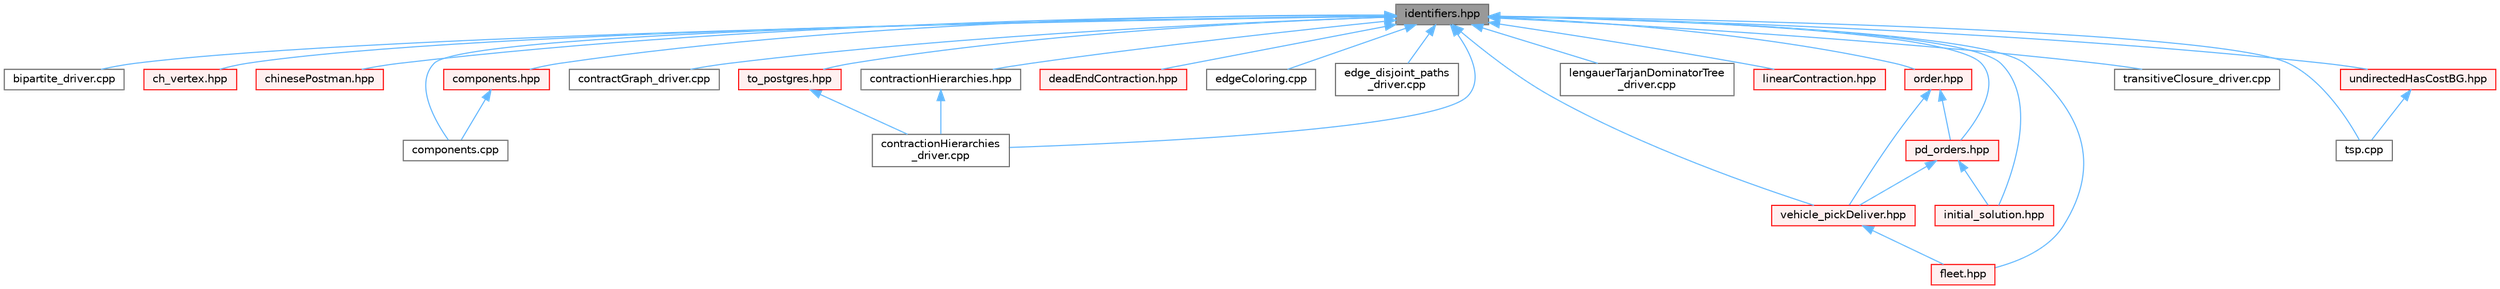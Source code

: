 digraph "identifiers.hpp"
{
 // LATEX_PDF_SIZE
  bgcolor="transparent";
  edge [fontname=Helvetica,fontsize=10,labelfontname=Helvetica,labelfontsize=10];
  node [fontname=Helvetica,fontsize=10,shape=box,height=0.2,width=0.4];
  Node1 [id="Node000001",label="identifiers.hpp",height=0.2,width=0.4,color="gray40", fillcolor="grey60", style="filled", fontcolor="black",tooltip=" "];
  Node1 -> Node2 [id="edge1_Node000001_Node000002",dir="back",color="steelblue1",style="solid",tooltip=" "];
  Node2 [id="Node000002",label="bipartite_driver.cpp",height=0.2,width=0.4,color="grey40", fillcolor="white", style="filled",URL="$bipartite__driver_8cpp.html",tooltip=" "];
  Node1 -> Node3 [id="edge2_Node000001_Node000003",dir="back",color="steelblue1",style="solid",tooltip=" "];
  Node3 [id="Node000003",label="ch_vertex.hpp",height=0.2,width=0.4,color="red", fillcolor="#FFF0F0", style="filled",URL="$ch__vertex_8hpp.html",tooltip=" "];
  Node1 -> Node15 [id="edge3_Node000001_Node000015",dir="back",color="steelblue1",style="solid",tooltip=" "];
  Node15 [id="Node000015",label="chinesePostman.hpp",height=0.2,width=0.4,color="red", fillcolor="#FFF0F0", style="filled",URL="$chinesePostman_8hpp.html",tooltip=" "];
  Node1 -> Node17 [id="edge4_Node000001_Node000017",dir="back",color="steelblue1",style="solid",tooltip=" "];
  Node17 [id="Node000017",label="components.cpp",height=0.2,width=0.4,color="grey40", fillcolor="white", style="filled",URL="$components_8cpp.html",tooltip=" "];
  Node1 -> Node18 [id="edge5_Node000001_Node000018",dir="back",color="steelblue1",style="solid",tooltip=" "];
  Node18 [id="Node000018",label="components.hpp",height=0.2,width=0.4,color="red", fillcolor="#FFF0F0", style="filled",URL="$components_8hpp.html",tooltip=" "];
  Node18 -> Node17 [id="edge6_Node000018_Node000017",dir="back",color="steelblue1",style="solid",tooltip=" "];
  Node1 -> Node9 [id="edge7_Node000001_Node000009",dir="back",color="steelblue1",style="solid",tooltip=" "];
  Node9 [id="Node000009",label="contractGraph_driver.cpp",height=0.2,width=0.4,color="grey40", fillcolor="white", style="filled",URL="$contractGraph__driver_8cpp.html",tooltip=" "];
  Node1 -> Node12 [id="edge8_Node000001_Node000012",dir="back",color="steelblue1",style="solid",tooltip=" "];
  Node12 [id="Node000012",label="contractionHierarchies.hpp",height=0.2,width=0.4,color="grey40", fillcolor="white", style="filled",URL="$contractionHierarchies_8hpp.html",tooltip=" "];
  Node12 -> Node10 [id="edge9_Node000012_Node000010",dir="back",color="steelblue1",style="solid",tooltip=" "];
  Node10 [id="Node000010",label="contractionHierarchies\l_driver.cpp",height=0.2,width=0.4,color="grey40", fillcolor="white", style="filled",URL="$contractionHierarchies__driver_8cpp.html",tooltip=" "];
  Node1 -> Node10 [id="edge10_Node000001_Node000010",dir="back",color="steelblue1",style="solid",tooltip=" "];
  Node1 -> Node24 [id="edge11_Node000001_Node000024",dir="back",color="steelblue1",style="solid",tooltip=" "];
  Node24 [id="Node000024",label="deadEndContraction.hpp",height=0.2,width=0.4,color="red", fillcolor="#FFF0F0", style="filled",URL="$deadEndContraction_8hpp.html",tooltip=" "];
  Node1 -> Node25 [id="edge12_Node000001_Node000025",dir="back",color="steelblue1",style="solid",tooltip=" "];
  Node25 [id="Node000025",label="edgeColoring.cpp",height=0.2,width=0.4,color="grey40", fillcolor="white", style="filled",URL="$edgeColoring_8cpp.html",tooltip=" "];
  Node1 -> Node26 [id="edge13_Node000001_Node000026",dir="back",color="steelblue1",style="solid",tooltip=" "];
  Node26 [id="Node000026",label="edge_disjoint_paths\l_driver.cpp",height=0.2,width=0.4,color="grey40", fillcolor="white", style="filled",URL="$edge__disjoint__paths__driver_8cpp.html",tooltip=" "];
  Node1 -> Node27 [id="edge14_Node000001_Node000027",dir="back",color="steelblue1",style="solid",tooltip=" "];
  Node27 [id="Node000027",label="fleet.hpp",height=0.2,width=0.4,color="red", fillcolor="#FFF0F0", style="filled",URL="$fleet_8hpp.html",tooltip=" "];
  Node1 -> Node44 [id="edge15_Node000001_Node000044",dir="back",color="steelblue1",style="solid",tooltip=" "];
  Node44 [id="Node000044",label="initial_solution.hpp",height=0.2,width=0.4,color="red", fillcolor="#FFF0F0", style="filled",URL="$initial__solution_8hpp.html",tooltip=" "];
  Node1 -> Node45 [id="edge16_Node000001_Node000045",dir="back",color="steelblue1",style="solid",tooltip=" "];
  Node45 [id="Node000045",label="lengauerTarjanDominatorTree\l_driver.cpp",height=0.2,width=0.4,color="grey40", fillcolor="white", style="filled",URL="$lengauerTarjanDominatorTree__driver_8cpp.html",tooltip=" "];
  Node1 -> Node13 [id="edge17_Node000001_Node000013",dir="back",color="steelblue1",style="solid",tooltip=" "];
  Node13 [id="Node000013",label="linearContraction.hpp",height=0.2,width=0.4,color="red", fillcolor="#FFF0F0", style="filled",URL="$linearContraction_8hpp.html",tooltip=" "];
  Node1 -> Node46 [id="edge18_Node000001_Node000046",dir="back",color="steelblue1",style="solid",tooltip=" "];
  Node46 [id="Node000046",label="order.hpp",height=0.2,width=0.4,color="red", fillcolor="#FFF0F0", style="filled",URL="$order_8hpp.html",tooltip=" "];
  Node46 -> Node48 [id="edge19_Node000046_Node000048",dir="back",color="steelblue1",style="solid",tooltip=" "];
  Node48 [id="Node000048",label="pd_orders.hpp",height=0.2,width=0.4,color="red", fillcolor="#FFF0F0", style="filled",URL="$pd__orders_8hpp.html",tooltip=" "];
  Node48 -> Node44 [id="edge20_Node000048_Node000044",dir="back",color="steelblue1",style="solid",tooltip=" "];
  Node48 -> Node49 [id="edge21_Node000048_Node000049",dir="back",color="steelblue1",style="solid",tooltip=" "];
  Node49 [id="Node000049",label="vehicle_pickDeliver.hpp",height=0.2,width=0.4,color="red", fillcolor="#FFF0F0", style="filled",URL="$vehicle__pickDeliver_8hpp.html",tooltip=" "];
  Node49 -> Node27 [id="edge22_Node000049_Node000027",dir="back",color="steelblue1",style="solid",tooltip=" "];
  Node46 -> Node49 [id="edge23_Node000046_Node000049",dir="back",color="steelblue1",style="solid",tooltip=" "];
  Node1 -> Node48 [id="edge24_Node000001_Node000048",dir="back",color="steelblue1",style="solid",tooltip=" "];
  Node1 -> Node50 [id="edge25_Node000001_Node000050",dir="back",color="steelblue1",style="solid",tooltip=" "];
  Node50 [id="Node000050",label="to_postgres.hpp",height=0.2,width=0.4,color="red", fillcolor="#FFF0F0", style="filled",URL="$to__postgres_8hpp.html",tooltip=" "];
  Node50 -> Node10 [id="edge26_Node000050_Node000010",dir="back",color="steelblue1",style="solid",tooltip=" "];
  Node1 -> Node59 [id="edge27_Node000001_Node000059",dir="back",color="steelblue1",style="solid",tooltip=" "];
  Node59 [id="Node000059",label="transitiveClosure_driver.cpp",height=0.2,width=0.4,color="grey40", fillcolor="white", style="filled",URL="$transitiveClosure__driver_8cpp.html",tooltip=" "];
  Node1 -> Node60 [id="edge28_Node000001_Node000060",dir="back",color="steelblue1",style="solid",tooltip=" "];
  Node60 [id="Node000060",label="tsp.cpp",height=0.2,width=0.4,color="grey40", fillcolor="white", style="filled",URL="$tsp_8cpp.html",tooltip=" "];
  Node1 -> Node61 [id="edge29_Node000001_Node000061",dir="back",color="steelblue1",style="solid",tooltip=" "];
  Node61 [id="Node000061",label="undirectedHasCostBG.hpp",height=0.2,width=0.4,color="red", fillcolor="#FFF0F0", style="filled",URL="$undirectedHasCostBG_8hpp.html",tooltip=" "];
  Node61 -> Node60 [id="edge30_Node000061_Node000060",dir="back",color="steelblue1",style="solid",tooltip=" "];
  Node1 -> Node49 [id="edge31_Node000001_Node000049",dir="back",color="steelblue1",style="solid",tooltip=" "];
}
